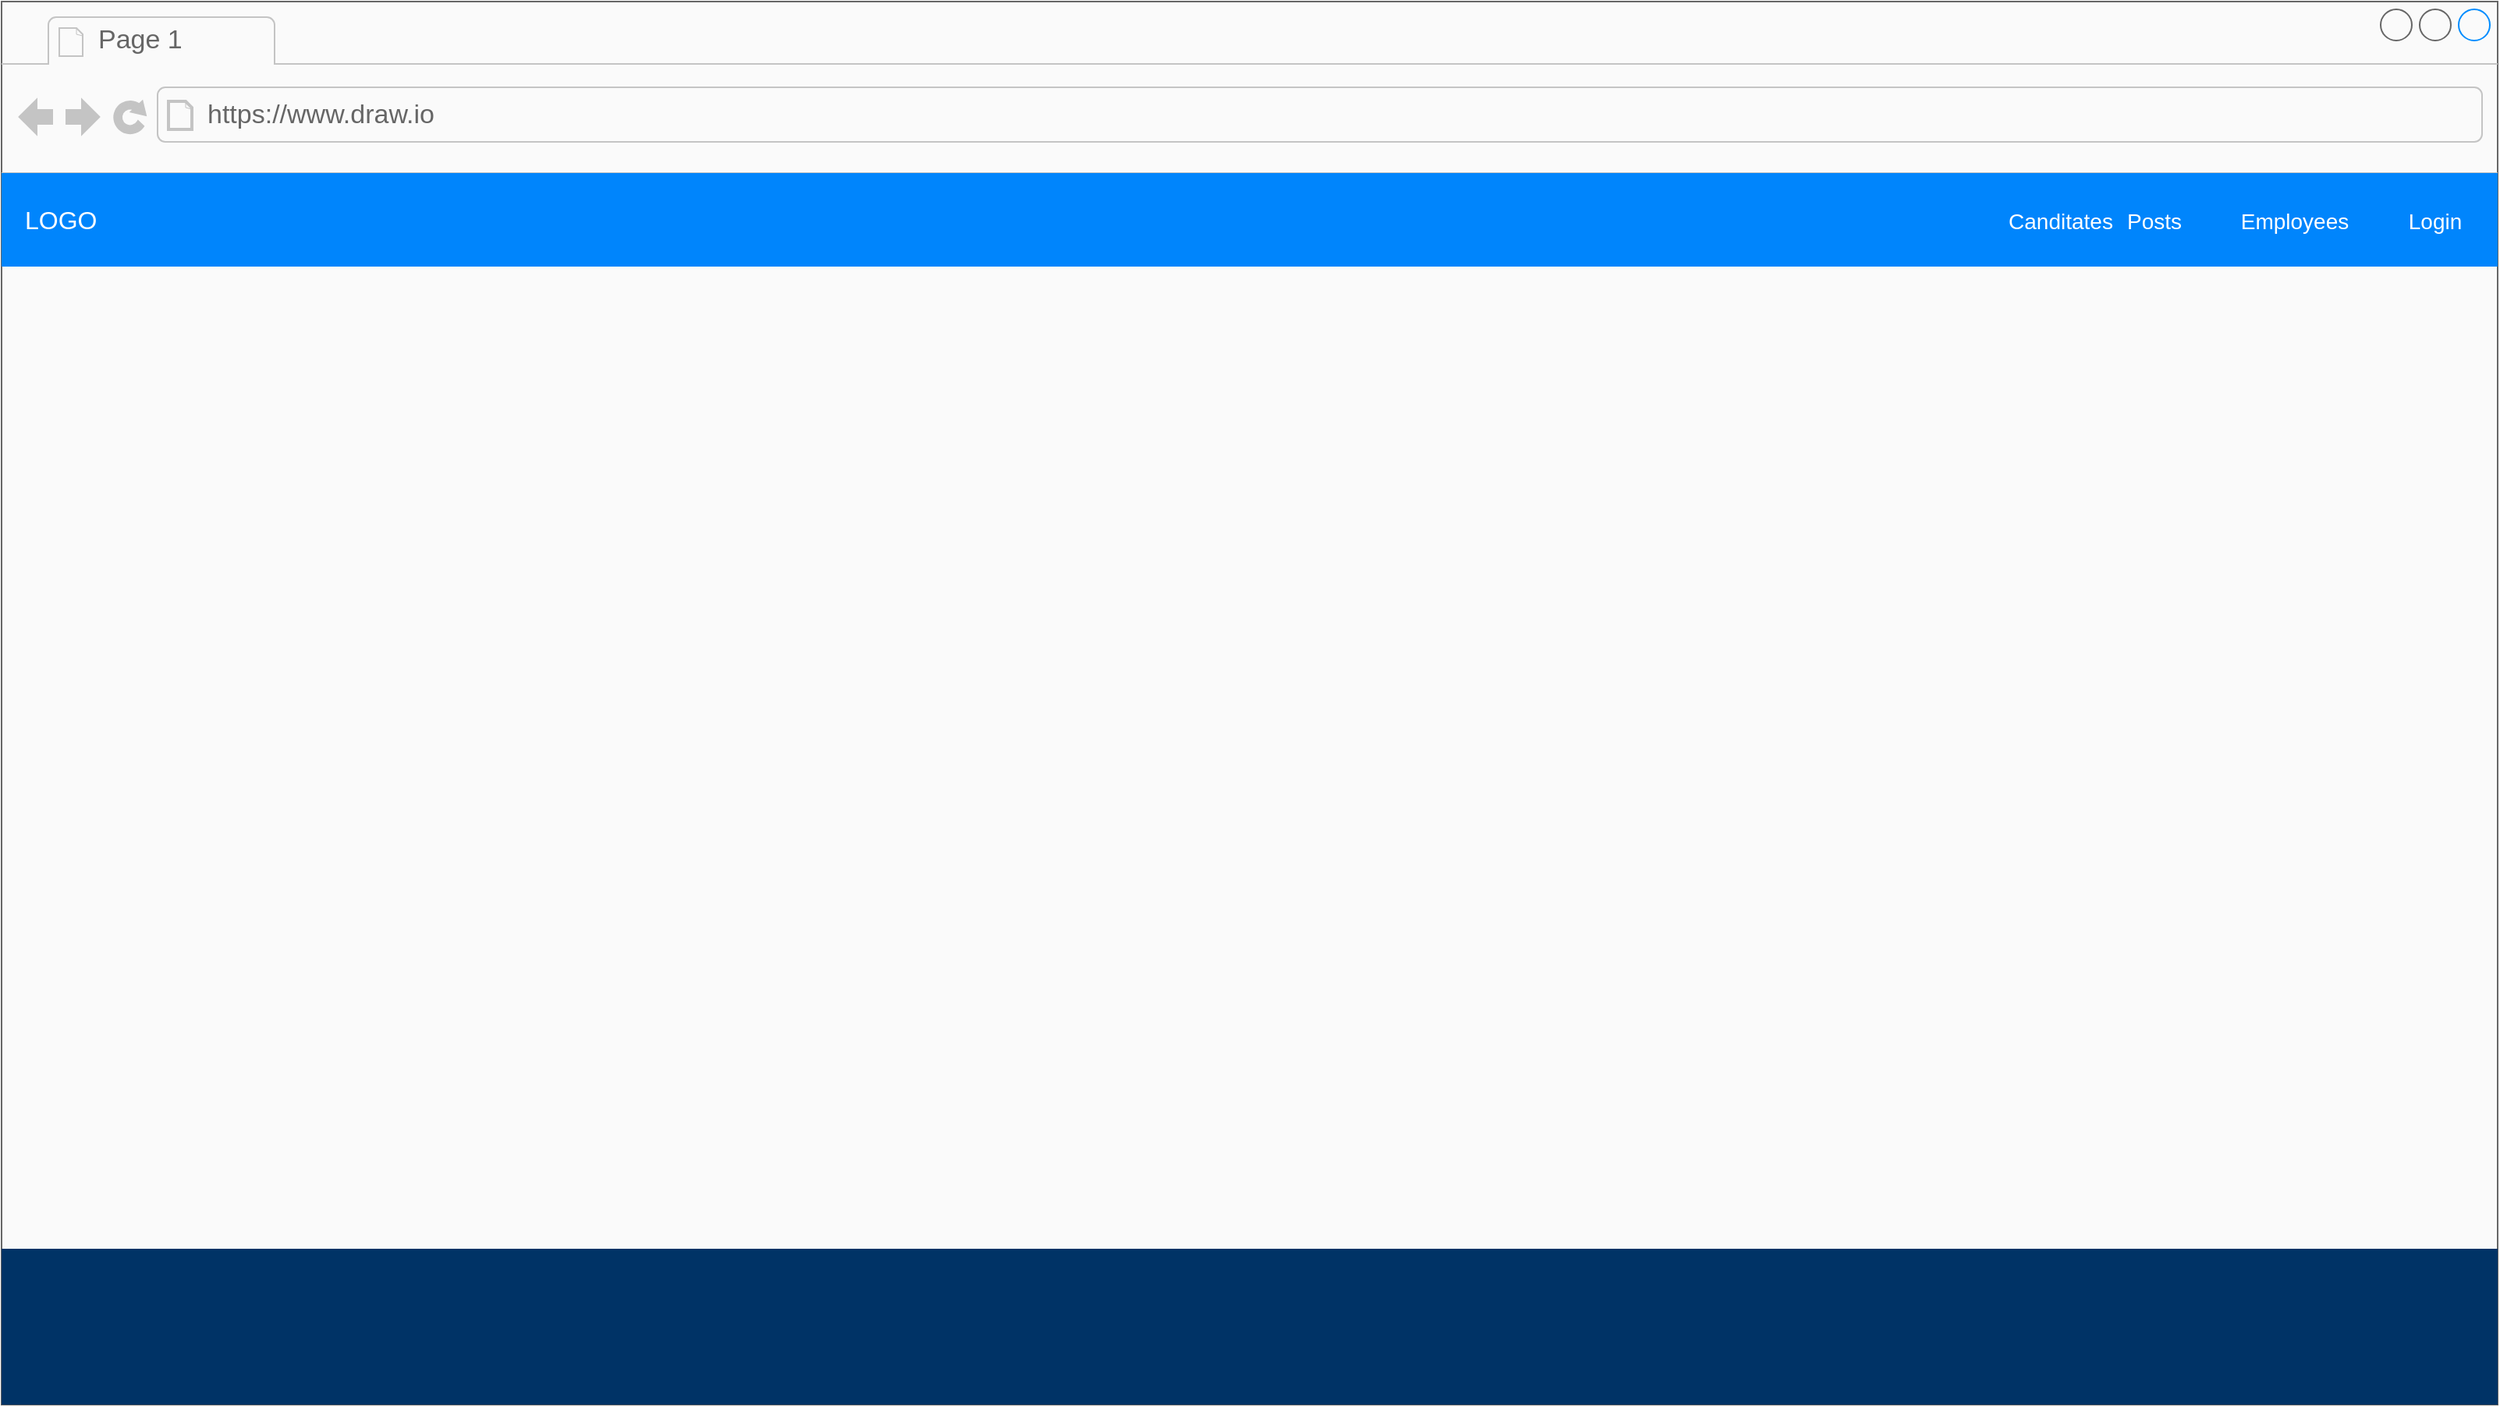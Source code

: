 <mxfile version="20.5.1" type="device" pages="5"><diagram id="H9HO418-w4L0l5YO43Fv" name="HR Template"><mxGraphModel dx="2076" dy="1158" grid="1" gridSize="10" guides="1" tooltips="1" connect="1" arrows="1" fold="1" page="1" pageScale="1" pageWidth="1600" pageHeight="900" math="0" shadow="0"><root><mxCell id="0"/><mxCell id="1" parent="0"/><mxCell id="HWr_tJwrtpAjsQqbKSZB-1" value="" style="strokeWidth=1;shadow=0;dashed=0;align=center;html=1;shape=mxgraph.mockup.containers.browserWindow;rSize=0;strokeColor=#666666;strokeColor2=#008cff;strokeColor3=#c4c4c4;mainText=,;recursiveResize=0;movable=0;resizable=0;rotatable=0;deletable=0;editable=0;connectable=0;fillColor=#FAFAFA;" vertex="1" parent="1"><mxGeometry width="1600" height="900" as="geometry"/></mxCell><mxCell id="HWr_tJwrtpAjsQqbKSZB-2" value="Page 1" style="strokeWidth=1;shadow=0;dashed=0;align=center;html=1;shape=mxgraph.mockup.containers.anchor;fontSize=17;fontColor=#666666;align=left;movable=0;resizable=0;rotatable=0;deletable=0;editable=0;connectable=0;" vertex="1" parent="HWr_tJwrtpAjsQqbKSZB-1"><mxGeometry x="60" y="12" width="110" height="26" as="geometry"/></mxCell><mxCell id="HWr_tJwrtpAjsQqbKSZB-3" value="https://www.draw.io" style="strokeWidth=1;shadow=0;dashed=0;align=center;html=1;shape=mxgraph.mockup.containers.anchor;rSize=0;fontSize=17;fontColor=#666666;align=left;movable=0;resizable=0;rotatable=0;deletable=0;editable=0;connectable=0;" vertex="1" parent="HWr_tJwrtpAjsQqbKSZB-1"><mxGeometry x="130" y="60" width="250" height="26" as="geometry"/></mxCell><mxCell id="HWr_tJwrtpAjsQqbKSZB-4" value="LOGO" style="html=1;shadow=0;dashed=0;fillColor=#0085FC;strokeColor=none;fontSize=16;fontColor=#ffffff;align=left;spacing=15;movable=0;resizable=0;rotatable=0;deletable=0;editable=0;connectable=0;" vertex="1" parent="HWr_tJwrtpAjsQqbKSZB-1"><mxGeometry y="110" width="1600" height="60" as="geometry"/></mxCell><mxCell id="HWr_tJwrtpAjsQqbKSZB-5" value="Employees" style="fillColor=none;strokeColor=none;fontSize=14;fontColor=#FFFFFF;align=center;spacingRight=0;movable=1;resizable=1;rotatable=1;deletable=1;editable=1;connectable=1;" vertex="1" parent="HWr_tJwrtpAjsQqbKSZB-4"><mxGeometry width="120" height="40" relative="1" as="geometry"><mxPoint x="1410" y="10" as="offset"/></mxGeometry></mxCell><mxCell id="HWr_tJwrtpAjsQqbKSZB-6" value="Login" style="fillColor=none;strokeColor=none;fontSize=14;fontColor=#FFFFFF;align=center;movable=0;resizable=0;rotatable=0;deletable=0;editable=0;connectable=0;" vertex="1" parent="HWr_tJwrtpAjsQqbKSZB-4"><mxGeometry width="80" height="40" relative="1" as="geometry"><mxPoint x="1520" y="10" as="offset"/></mxGeometry></mxCell><mxCell id="HWr_tJwrtpAjsQqbKSZB-7" value="Posts" style="fillColor=none;strokeColor=none;fontSize=14;fontColor=#FFFFFF;align=center;spacingRight=0;movable=1;resizable=1;rotatable=1;deletable=1;editable=1;connectable=1;" vertex="1" parent="HWr_tJwrtpAjsQqbKSZB-4"><mxGeometry x="1320" y="10" width="120" height="40" as="geometry"/></mxCell><mxCell id="HWr_tJwrtpAjsQqbKSZB-8" value="" style="rounded=0;whiteSpace=wrap;html=1;fontColor=#FFFFFF;strokeColor=none;fillColor=#003366;movable=0;resizable=0;rotatable=0;deletable=0;editable=0;connectable=0;" vertex="1" parent="HWr_tJwrtpAjsQqbKSZB-1"><mxGeometry y="800" width="1600" height="100" as="geometry"/></mxCell><mxCell id="BP3o4MRYhdkFqZZgfvLs-1" value="Canditates" style="fillColor=none;strokeColor=none;fontSize=14;fontColor=#FFFFFF;align=center;spacingRight=0;movable=1;resizable=1;rotatable=1;deletable=1;editable=1;connectable=1;" vertex="1" parent="1"><mxGeometry x="1280" y="120" width="80" height="40" as="geometry"/></mxCell></root></mxGraphModel></diagram><diagram id="nHHrhRP05KMzyKWGAXJI" name="Employees"><mxGraphModel dx="2076" dy="1158" grid="1" gridSize="10" guides="1" tooltips="1" connect="1" arrows="1" fold="1" page="1" pageScale="1" pageWidth="1600" pageHeight="900" math="0" shadow="0"><root><mxCell id="0"/><mxCell id="1" parent="0"/><mxCell id="7_YLj1m4yPNQc74wiMxm-1" value="" style="strokeWidth=1;shadow=0;dashed=0;align=center;html=1;shape=mxgraph.mockup.containers.browserWindow;rSize=0;strokeColor=#666666;strokeColor2=#008cff;strokeColor3=#c4c4c4;mainText=,;recursiveResize=0;movable=0;resizable=0;rotatable=0;deletable=0;editable=0;connectable=0;fillColor=#FAFAFA;" vertex="1" parent="1"><mxGeometry width="1600" height="900" as="geometry"/></mxCell><mxCell id="7_YLj1m4yPNQc74wiMxm-2" value="Page 1" style="strokeWidth=1;shadow=0;dashed=0;align=center;html=1;shape=mxgraph.mockup.containers.anchor;fontSize=17;fontColor=#666666;align=left;movable=0;resizable=0;rotatable=0;deletable=0;editable=0;connectable=0;" vertex="1" parent="7_YLj1m4yPNQc74wiMxm-1"><mxGeometry x="60" y="12" width="110" height="26" as="geometry"/></mxCell><mxCell id="7_YLj1m4yPNQc74wiMxm-3" value="https://www.draw.io" style="strokeWidth=1;shadow=0;dashed=0;align=center;html=1;shape=mxgraph.mockup.containers.anchor;rSize=0;fontSize=17;fontColor=#666666;align=left;movable=0;resizable=0;rotatable=0;deletable=0;editable=0;connectable=0;" vertex="1" parent="7_YLj1m4yPNQc74wiMxm-1"><mxGeometry x="130" y="60" width="250" height="26" as="geometry"/></mxCell><mxCell id="7_YLj1m4yPNQc74wiMxm-4" value="LOGO" style="html=1;shadow=0;dashed=0;fillColor=#0085FC;strokeColor=none;fontSize=16;fontColor=#ffffff;align=left;spacing=15;movable=0;resizable=0;rotatable=0;deletable=0;editable=0;connectable=0;" vertex="1" parent="7_YLj1m4yPNQc74wiMxm-1"><mxGeometry y="110" width="1600" height="60" as="geometry"/></mxCell><mxCell id="7_YLj1m4yPNQc74wiMxm-5" value="Employees" style="fillColor=none;strokeColor=none;fontSize=14;fontColor=#FFFFFF;align=center;spacingRight=0;movable=1;resizable=1;rotatable=1;deletable=1;editable=1;connectable=1;" vertex="1" parent="7_YLj1m4yPNQc74wiMxm-4"><mxGeometry width="120" height="40" relative="1" as="geometry"><mxPoint x="1410" y="10" as="offset"/></mxGeometry></mxCell><mxCell id="7_YLj1m4yPNQc74wiMxm-6" value="Login" style="fillColor=none;strokeColor=none;fontSize=14;fontColor=#FFFFFF;align=center;movable=0;resizable=0;rotatable=0;deletable=0;editable=0;connectable=0;" vertex="1" parent="7_YLj1m4yPNQc74wiMxm-4"><mxGeometry width="80" height="40" relative="1" as="geometry"><mxPoint x="1520" y="10" as="offset"/></mxGeometry></mxCell><mxCell id="7_YLj1m4yPNQc74wiMxm-7" value="Posts" style="fillColor=none;strokeColor=none;fontSize=14;fontColor=#FFFFFF;align=center;spacingRight=0;movable=1;resizable=1;rotatable=1;deletable=1;editable=1;connectable=1;" vertex="1" parent="7_YLj1m4yPNQc74wiMxm-4"><mxGeometry x="1320" y="10" width="120" height="40" as="geometry"/></mxCell><mxCell id="7_YLj1m4yPNQc74wiMxm-8" value="" style="rounded=0;whiteSpace=wrap;html=1;fontColor=#FFFFFF;strokeColor=none;fillColor=#003366;movable=0;resizable=0;rotatable=0;deletable=0;editable=0;connectable=0;" vertex="1" parent="7_YLj1m4yPNQc74wiMxm-1"><mxGeometry y="800" width="1600" height="100" as="geometry"/></mxCell><mxCell id="7_YLj1m4yPNQc74wiMxm-9" value="" style="rounded=0;whiteSpace=wrap;html=1;strokeColor=#003366;fontSize=17;fontColor=#001933;fillColor=#F5FFFF;movable=0;resizable=0;rotatable=0;deletable=0;editable=0;connectable=0;" vertex="1" parent="1"><mxGeometry x="193" y="170" width="1215" height="630" as="geometry"/></mxCell><mxCell id="7_YLj1m4yPNQc74wiMxm-10" value="" style="group" vertex="1" connectable="0" parent="1"><mxGeometry x="234" y="290" width="1132" height="220" as="geometry"/></mxCell><mxCell id="7_YLj1m4yPNQc74wiMxm-11" value="Assets" style="childLayout=tableLayout;recursiveResize=0;strokeColor=#333333;fillColor=#3399FF;shadow=1;fontSize=20;comic=0;" vertex="1" parent="7_YLj1m4yPNQc74wiMxm-10"><mxGeometry width="1132" height="220" as="geometry"/></mxCell><mxCell id="7_YLj1m4yPNQc74wiMxm-12" style="shape=tableRow;horizontal=0;startSize=0;swimlaneHead=0;swimlaneBody=0;top=0;left=0;bottom=0;right=0;dropTarget=0;collapsible=0;recursiveResize=0;expand=0;fontStyle=0;strokeColor=inherit;fillColor=#ffffff;fontSize=20;" vertex="1" parent="7_YLj1m4yPNQc74wiMxm-11"><mxGeometry width="1132" height="45" as="geometry"/></mxCell><mxCell id="7_YLj1m4yPNQc74wiMxm-13" value="Product Number" style="connectable=0;recursiveResize=0;strokeColor=inherit;fillColor=#007FFF;align=center;fontStyle=1;fontColor=#FFFFFF;fontSize=20;" vertex="1" parent="7_YLj1m4yPNQc74wiMxm-12"><mxGeometry width="236" height="45" as="geometry"><mxRectangle width="236" height="45" as="alternateBounds"/></mxGeometry></mxCell><mxCell id="7_YLj1m4yPNQc74wiMxm-14" value="Product Name" style="connectable=0;recursiveResize=0;strokeColor=inherit;fillColor=#007FFF;align=center;fontStyle=1;fontColor=#FFFFFF;fontSize=20;" vertex="1" parent="7_YLj1m4yPNQc74wiMxm-12"><mxGeometry x="236" width="240" height="45" as="geometry"><mxRectangle width="240" height="45" as="alternateBounds"/></mxGeometry></mxCell><mxCell id="7_YLj1m4yPNQc74wiMxm-15" value="Sell Price" style="connectable=0;recursiveResize=0;strokeColor=inherit;fillColor=#007FFF;align=center;fontStyle=1;fontColor=#FFFFFF;fontSize=20;" vertex="1" parent="7_YLj1m4yPNQc74wiMxm-12"><mxGeometry x="476" width="230" height="45" as="geometry"><mxRectangle width="230" height="45" as="alternateBounds"/></mxGeometry></mxCell><mxCell id="7_YLj1m4yPNQc74wiMxm-16" style="connectable=0;recursiveResize=0;strokeColor=inherit;fillColor=#007FFF;align=center;fontStyle=1;fontColor=#FFFFFF;fontSize=20;" vertex="1" parent="7_YLj1m4yPNQc74wiMxm-12"><mxGeometry x="706" width="426" height="45" as="geometry"><mxRectangle width="426" height="45" as="alternateBounds"/></mxGeometry></mxCell><mxCell id="7_YLj1m4yPNQc74wiMxm-17" value="" style="shape=tableRow;horizontal=0;startSize=0;swimlaneHead=0;swimlaneBody=0;top=0;left=0;bottom=0;right=0;dropTarget=0;collapsible=0;recursiveResize=0;expand=0;fontStyle=0;strokeColor=inherit;fillColor=#ffffff;fontSize=20;" vertex="1" parent="7_YLj1m4yPNQc74wiMxm-11"><mxGeometry y="45" width="1132" height="44" as="geometry"/></mxCell><mxCell id="7_YLj1m4yPNQc74wiMxm-18" value="Value 1" style="connectable=0;recursiveResize=0;strokeColor=inherit;fillColor=inherit;align=center;fontSize=20;" vertex="1" parent="7_YLj1m4yPNQc74wiMxm-17"><mxGeometry width="236" height="44" as="geometry"><mxRectangle width="236" height="44" as="alternateBounds"/></mxGeometry></mxCell><mxCell id="7_YLj1m4yPNQc74wiMxm-19" value="Value 2" style="connectable=0;recursiveResize=0;strokeColor=inherit;fillColor=inherit;align=center;fontSize=20;" vertex="1" parent="7_YLj1m4yPNQc74wiMxm-17"><mxGeometry x="236" width="240" height="44" as="geometry"><mxRectangle width="240" height="44" as="alternateBounds"/></mxGeometry></mxCell><mxCell id="7_YLj1m4yPNQc74wiMxm-20" value="Value 3" style="connectable=0;recursiveResize=0;strokeColor=inherit;fillColor=inherit;align=center;fontSize=20;" vertex="1" parent="7_YLj1m4yPNQc74wiMxm-17"><mxGeometry x="476" width="230" height="44" as="geometry"><mxRectangle width="230" height="44" as="alternateBounds"/></mxGeometry></mxCell><mxCell id="7_YLj1m4yPNQc74wiMxm-21" style="connectable=0;recursiveResize=0;strokeColor=inherit;fillColor=inherit;align=center;fontSize=20;" vertex="1" parent="7_YLj1m4yPNQc74wiMxm-17"><mxGeometry x="706" width="426" height="44" as="geometry"><mxRectangle width="426" height="44" as="alternateBounds"/></mxGeometry></mxCell><mxCell id="7_YLj1m4yPNQc74wiMxm-22" value="" style="shape=tableRow;horizontal=0;startSize=0;swimlaneHead=0;swimlaneBody=0;top=0;left=0;bottom=0;right=0;dropTarget=0;collapsible=0;recursiveResize=0;expand=0;fontStyle=1;strokeColor=inherit;fillColor=#EAF2D3;fontSize=20;" vertex="1" parent="7_YLj1m4yPNQc74wiMxm-11"><mxGeometry y="89" width="1132" height="43" as="geometry"/></mxCell><mxCell id="7_YLj1m4yPNQc74wiMxm-23" value="Value 4" style="connectable=0;recursiveResize=0;strokeColor=inherit;fillColor=inherit;fontSize=20;" vertex="1" parent="7_YLj1m4yPNQc74wiMxm-22"><mxGeometry width="236" height="43" as="geometry"><mxRectangle width="236" height="43" as="alternateBounds"/></mxGeometry></mxCell><mxCell id="7_YLj1m4yPNQc74wiMxm-24" value="Value 5" style="connectable=0;recursiveResize=0;strokeColor=inherit;fillColor=inherit;fontSize=20;" vertex="1" parent="7_YLj1m4yPNQc74wiMxm-22"><mxGeometry x="236" width="240" height="43" as="geometry"><mxRectangle width="240" height="43" as="alternateBounds"/></mxGeometry></mxCell><mxCell id="7_YLj1m4yPNQc74wiMxm-25" value="Value 6" style="connectable=0;recursiveResize=0;strokeColor=inherit;fillColor=inherit;fontSize=20;" vertex="1" parent="7_YLj1m4yPNQc74wiMxm-22"><mxGeometry x="476" width="230" height="43" as="geometry"><mxRectangle width="230" height="43" as="alternateBounds"/></mxGeometry></mxCell><mxCell id="7_YLj1m4yPNQc74wiMxm-26" style="connectable=0;recursiveResize=0;strokeColor=inherit;fillColor=inherit;fontSize=20;" vertex="1" parent="7_YLj1m4yPNQc74wiMxm-22"><mxGeometry x="706" width="426" height="43" as="geometry"><mxRectangle width="426" height="43" as="alternateBounds"/></mxGeometry></mxCell><mxCell id="7_YLj1m4yPNQc74wiMxm-27" value="" style="shape=tableRow;horizontal=0;startSize=0;swimlaneHead=0;swimlaneBody=0;top=0;left=0;bottom=0;right=0;dropTarget=0;collapsible=0;recursiveResize=0;expand=0;fontStyle=0;strokeColor=inherit;fillColor=#ffffff;fontSize=20;" vertex="1" parent="7_YLj1m4yPNQc74wiMxm-11"><mxGeometry y="132" width="1132" height="45" as="geometry"/></mxCell><mxCell id="7_YLj1m4yPNQc74wiMxm-28" value="Value 7" style="connectable=0;recursiveResize=0;strokeColor=inherit;fillColor=inherit;fontStyle=0;align=center;fontSize=20;" vertex="1" parent="7_YLj1m4yPNQc74wiMxm-27"><mxGeometry width="236" height="45" as="geometry"><mxRectangle width="236" height="45" as="alternateBounds"/></mxGeometry></mxCell><mxCell id="7_YLj1m4yPNQc74wiMxm-29" value="Value 8" style="connectable=0;recursiveResize=0;strokeColor=inherit;fillColor=inherit;fontStyle=0;align=center;fontSize=20;" vertex="1" parent="7_YLj1m4yPNQc74wiMxm-27"><mxGeometry x="236" width="240" height="45" as="geometry"><mxRectangle width="240" height="45" as="alternateBounds"/></mxGeometry></mxCell><mxCell id="7_YLj1m4yPNQc74wiMxm-30" value="Value 9" style="connectable=0;recursiveResize=0;strokeColor=inherit;fillColor=inherit;fontStyle=0;align=center;fontSize=20;" vertex="1" parent="7_YLj1m4yPNQc74wiMxm-27"><mxGeometry x="476" width="230" height="45" as="geometry"><mxRectangle width="230" height="45" as="alternateBounds"/></mxGeometry></mxCell><mxCell id="7_YLj1m4yPNQc74wiMxm-31" style="connectable=0;recursiveResize=0;strokeColor=inherit;fillColor=inherit;fontStyle=0;align=center;fontSize=20;" vertex="1" parent="7_YLj1m4yPNQc74wiMxm-27"><mxGeometry x="706" width="426" height="45" as="geometry"><mxRectangle width="426" height="45" as="alternateBounds"/></mxGeometry></mxCell><mxCell id="7_YLj1m4yPNQc74wiMxm-32" value="" style="shape=tableRow;horizontal=0;startSize=0;swimlaneHead=0;swimlaneBody=0;top=0;left=0;bottom=0;right=0;dropTarget=0;collapsible=0;recursiveResize=0;expand=0;fontStyle=1;strokeColor=inherit;fillColor=#EAF2D3;fontSize=20;" vertex="1" parent="7_YLj1m4yPNQc74wiMxm-11"><mxGeometry y="177" width="1132" height="43" as="geometry"/></mxCell><mxCell id="7_YLj1m4yPNQc74wiMxm-33" value="Value 10" style="connectable=0;recursiveResize=0;strokeColor=inherit;fillColor=inherit;fontSize=20;" vertex="1" parent="7_YLj1m4yPNQc74wiMxm-32"><mxGeometry width="236" height="43" as="geometry"><mxRectangle width="236" height="43" as="alternateBounds"/></mxGeometry></mxCell><mxCell id="7_YLj1m4yPNQc74wiMxm-34" value="Value 11" style="connectable=0;recursiveResize=0;strokeColor=inherit;fillColor=inherit;fontSize=20;" vertex="1" parent="7_YLj1m4yPNQc74wiMxm-32"><mxGeometry x="236" width="240" height="43" as="geometry"><mxRectangle width="240" height="43" as="alternateBounds"/></mxGeometry></mxCell><mxCell id="7_YLj1m4yPNQc74wiMxm-35" value="Value 12" style="connectable=0;recursiveResize=0;strokeColor=inherit;fillColor=inherit;fontSize=20;" vertex="1" parent="7_YLj1m4yPNQc74wiMxm-32"><mxGeometry x="476" width="230" height="43" as="geometry"><mxRectangle width="230" height="43" as="alternateBounds"/></mxGeometry></mxCell><mxCell id="7_YLj1m4yPNQc74wiMxm-36" style="connectable=0;recursiveResize=0;strokeColor=inherit;fillColor=inherit;fontSize=20;" vertex="1" parent="7_YLj1m4yPNQc74wiMxm-32"><mxGeometry x="706" width="426" height="43" as="geometry"><mxRectangle width="426" height="43" as="alternateBounds"/></mxGeometry></mxCell><mxCell id="7_YLj1m4yPNQc74wiMxm-37" value="Edit" style="html=1;shadow=0;dashed=0;shape=mxgraph.bootstrap.rrect;rSize=5;strokeColor=none;strokeWidth=1;fillColor=#33A64C;fontColor=#FFFFFF;whiteSpace=wrap;align=center;verticalAlign=middle;spacingLeft=0;fontStyle=1;fontSize=14;spacing=5;comic=0;" vertex="1" parent="7_YLj1m4yPNQc74wiMxm-10"><mxGeometry x="776" y="57" width="74.75" height="23" as="geometry"/></mxCell><mxCell id="7_YLj1m4yPNQc74wiMxm-38" value="Delete" style="html=1;shadow=0;dashed=0;shape=mxgraph.bootstrap.rrect;rSize=5;strokeColor=none;strokeWidth=1;fillColor=#DB2843;fontColor=#FFFFFF;whiteSpace=wrap;align=center;verticalAlign=middle;spacingLeft=0;fontStyle=1;fontSize=14;spacing=5;comic=0;" vertex="1" parent="7_YLj1m4yPNQc74wiMxm-10"><mxGeometry x="1008.12" y="55.5" width="69" height="23" as="geometry"/></mxCell><mxCell id="7_YLj1m4yPNQc74wiMxm-39" value="Request Training" style="html=1;shadow=0;dashed=0;shape=mxgraph.bootstrap.rrect;rSize=5;strokeColor=none;strokeWidth=1;fillColor=#0085FC;fontColor=#FFFFFF;whiteSpace=wrap;align=left;verticalAlign=middle;spacingLeft=0;fontStyle=1;fontSize=14;spacing=5;" vertex="1" parent="7_YLj1m4yPNQc74wiMxm-10"><mxGeometry x="868.12" y="57" width="124" height="20" as="geometry"/></mxCell><mxCell id="7_YLj1m4yPNQc74wiMxm-40" value="Edit" style="html=1;shadow=0;dashed=0;shape=mxgraph.bootstrap.rrect;rSize=5;strokeColor=none;strokeWidth=1;fillColor=#33A64C;fontColor=#FFFFFF;whiteSpace=wrap;align=center;verticalAlign=middle;spacingLeft=0;fontStyle=1;fontSize=14;spacing=5;comic=0;" vertex="1" parent="7_YLj1m4yPNQc74wiMxm-10"><mxGeometry x="776" y="99.25" width="74.75" height="23" as="geometry"/></mxCell><mxCell id="7_YLj1m4yPNQc74wiMxm-41" value="Delete" style="html=1;shadow=0;dashed=0;shape=mxgraph.bootstrap.rrect;rSize=5;strokeColor=none;strokeWidth=1;fillColor=#DB2843;fontColor=#FFFFFF;whiteSpace=wrap;align=center;verticalAlign=middle;spacingLeft=0;fontStyle=1;fontSize=14;spacing=5;comic=0;" vertex="1" parent="7_YLj1m4yPNQc74wiMxm-10"><mxGeometry x="1008.12" y="97.75" width="69" height="23" as="geometry"/></mxCell><mxCell id="7_YLj1m4yPNQc74wiMxm-42" value="Request Training" style="html=1;shadow=0;dashed=0;shape=mxgraph.bootstrap.rrect;rSize=5;strokeColor=none;strokeWidth=1;fillColor=#0085FC;fontColor=#FFFFFF;whiteSpace=wrap;align=left;verticalAlign=middle;spacingLeft=0;fontStyle=1;fontSize=14;spacing=5;" vertex="1" parent="7_YLj1m4yPNQc74wiMxm-10"><mxGeometry x="868.12" y="99.25" width="124" height="20" as="geometry"/></mxCell><mxCell id="7_YLj1m4yPNQc74wiMxm-43" value="Edit" style="html=1;shadow=0;dashed=0;shape=mxgraph.bootstrap.rrect;rSize=5;strokeColor=none;strokeWidth=1;fillColor=#33A64C;fontColor=#FFFFFF;whiteSpace=wrap;align=center;verticalAlign=middle;spacingLeft=0;fontStyle=1;fontSize=14;spacing=5;comic=0;" vertex="1" parent="7_YLj1m4yPNQc74wiMxm-10"><mxGeometry x="779.56" y="141.5" width="74.75" height="23" as="geometry"/></mxCell><mxCell id="7_YLj1m4yPNQc74wiMxm-44" value="Delete" style="html=1;shadow=0;dashed=0;shape=mxgraph.bootstrap.rrect;rSize=5;strokeColor=none;strokeWidth=1;fillColor=#DB2843;fontColor=#FFFFFF;whiteSpace=wrap;align=center;verticalAlign=middle;spacingLeft=0;fontStyle=1;fontSize=14;spacing=5;comic=0;" vertex="1" parent="7_YLj1m4yPNQc74wiMxm-10"><mxGeometry x="1011.68" y="140" width="69" height="23" as="geometry"/></mxCell><mxCell id="7_YLj1m4yPNQc74wiMxm-45" value="Request Training" style="html=1;shadow=0;dashed=0;shape=mxgraph.bootstrap.rrect;rSize=5;strokeColor=none;strokeWidth=1;fillColor=#0085FC;fontColor=#FFFFFF;whiteSpace=wrap;align=left;verticalAlign=middle;spacingLeft=0;fontStyle=1;fontSize=14;spacing=5;" vertex="1" parent="7_YLj1m4yPNQc74wiMxm-10"><mxGeometry x="871.68" y="141.5" width="124" height="20" as="geometry"/></mxCell><mxCell id="7_YLj1m4yPNQc74wiMxm-46" value="Edit" style="html=1;shadow=0;dashed=0;shape=mxgraph.bootstrap.rrect;rSize=5;strokeColor=none;strokeWidth=1;fillColor=#33A64C;fontColor=#FFFFFF;whiteSpace=wrap;align=center;verticalAlign=middle;spacingLeft=0;fontStyle=1;fontSize=14;spacing=5;comic=0;" vertex="1" parent="7_YLj1m4yPNQc74wiMxm-10"><mxGeometry x="783.12" y="191.5" width="74.75" height="23" as="geometry"/></mxCell><mxCell id="7_YLj1m4yPNQc74wiMxm-47" value="Delete" style="html=1;shadow=0;dashed=0;shape=mxgraph.bootstrap.rrect;rSize=5;strokeColor=none;strokeWidth=1;fillColor=#DB2843;fontColor=#FFFFFF;whiteSpace=wrap;align=center;verticalAlign=middle;spacingLeft=0;fontStyle=1;fontSize=14;spacing=5;comic=0;" vertex="1" parent="7_YLj1m4yPNQc74wiMxm-10"><mxGeometry x="1015.24" y="190" width="69" height="23" as="geometry"/></mxCell><mxCell id="7_YLj1m4yPNQc74wiMxm-48" value="Request Training" style="html=1;shadow=0;dashed=0;shape=mxgraph.bootstrap.rrect;rSize=5;strokeColor=none;strokeWidth=1;fillColor=#0085FC;fontColor=#FFFFFF;whiteSpace=wrap;align=left;verticalAlign=middle;spacingLeft=0;fontStyle=1;fontSize=14;spacing=5;" vertex="1" parent="7_YLj1m4yPNQc74wiMxm-10"><mxGeometry x="875.24" y="191.5" width="124" height="20" as="geometry"/></mxCell><mxCell id="7_YLj1m4yPNQc74wiMxm-49" value="Add" style="html=1;shadow=0;dashed=0;shape=mxgraph.bootstrap.rrect;rSize=5;strokeColor=none;strokeWidth=1;fillColor=#33A64C;fontColor=#FFFFFF;whiteSpace=wrap;align=center;verticalAlign=middle;spacingLeft=0;fontStyle=1;fontSize=14;spacing=5;comic=0;" vertex="1" parent="1"><mxGeometry x="234" y="250" width="65" height="20" as="geometry"/></mxCell><mxCell id="7_YLj1m4yPNQc74wiMxm-50" value="Employees" style="text;html=1;strokeColor=none;fillColor=none;align=center;verticalAlign=middle;whiteSpace=wrap;rounded=0;fontStyle=1;fontSize=20;" vertex="1" parent="1"><mxGeometry x="658" y="190" width="284" height="30" as="geometry"/></mxCell><mxCell id="8bBsZNU-RawcdPpvHurR-1" value="Canditates" style="fillColor=none;strokeColor=none;fontSize=14;fontColor=#FFFFFF;align=center;spacingRight=0;movable=1;resizable=1;rotatable=1;deletable=1;editable=1;connectable=1;" vertex="1" parent="1"><mxGeometry x="1280" y="120" width="80" height="40" as="geometry"/></mxCell></root></mxGraphModel></diagram><diagram id="f_g-W0NQAM_I4w3qbJK4" name="Canditates"><mxGraphModel dx="865" dy="483" grid="1" gridSize="10" guides="1" tooltips="1" connect="1" arrows="1" fold="1" page="1" pageScale="1" pageWidth="1600" pageHeight="900" math="0" shadow="0"><root><mxCell id="0"/><mxCell id="1" parent="0"/><mxCell id="thD9h_6t4IDJprBW4F1B-1" value="" style="strokeWidth=1;shadow=0;dashed=0;align=center;html=1;shape=mxgraph.mockup.containers.browserWindow;rSize=0;strokeColor=#666666;strokeColor2=#008cff;strokeColor3=#c4c4c4;mainText=,;recursiveResize=0;movable=0;resizable=0;rotatable=0;deletable=0;editable=0;connectable=0;fillColor=#FAFAFA;" vertex="1" parent="1"><mxGeometry width="1600" height="900" as="geometry"/></mxCell><mxCell id="thD9h_6t4IDJprBW4F1B-2" value="Page 1" style="strokeWidth=1;shadow=0;dashed=0;align=center;html=1;shape=mxgraph.mockup.containers.anchor;fontSize=17;fontColor=#666666;align=left;movable=0;resizable=0;rotatable=0;deletable=0;editable=0;connectable=0;" vertex="1" parent="thD9h_6t4IDJprBW4F1B-1"><mxGeometry x="60" y="12" width="110" height="26" as="geometry"/></mxCell><mxCell id="thD9h_6t4IDJprBW4F1B-3" value="https://www.draw.io" style="strokeWidth=1;shadow=0;dashed=0;align=center;html=1;shape=mxgraph.mockup.containers.anchor;rSize=0;fontSize=17;fontColor=#666666;align=left;movable=0;resizable=0;rotatable=0;deletable=0;editable=0;connectable=0;" vertex="1" parent="thD9h_6t4IDJprBW4F1B-1"><mxGeometry x="130" y="60" width="250" height="26" as="geometry"/></mxCell><mxCell id="thD9h_6t4IDJprBW4F1B-4" value="LOGO" style="html=1;shadow=0;dashed=0;fillColor=#0085FC;strokeColor=none;fontSize=16;fontColor=#ffffff;align=left;spacing=15;movable=0;resizable=0;rotatable=0;deletable=0;editable=0;connectable=0;" vertex="1" parent="thD9h_6t4IDJprBW4F1B-1"><mxGeometry y="110" width="1600" height="60" as="geometry"/></mxCell><mxCell id="thD9h_6t4IDJprBW4F1B-5" value="Employees" style="fillColor=none;strokeColor=none;fontSize=14;fontColor=#FFFFFF;align=center;spacingRight=0;movable=1;resizable=1;rotatable=1;deletable=1;editable=1;connectable=1;" vertex="1" parent="thD9h_6t4IDJprBW4F1B-4"><mxGeometry width="120" height="40" relative="1" as="geometry"><mxPoint x="1410" y="10" as="offset"/></mxGeometry></mxCell><mxCell id="thD9h_6t4IDJprBW4F1B-6" value="Login" style="fillColor=none;strokeColor=none;fontSize=14;fontColor=#FFFFFF;align=center;movable=0;resizable=0;rotatable=0;deletable=0;editable=0;connectable=0;" vertex="1" parent="thD9h_6t4IDJprBW4F1B-4"><mxGeometry width="80" height="40" relative="1" as="geometry"><mxPoint x="1520" y="10" as="offset"/></mxGeometry></mxCell><mxCell id="thD9h_6t4IDJprBW4F1B-7" value="Posts" style="fillColor=none;strokeColor=none;fontSize=14;fontColor=#FFFFFF;align=center;spacingRight=0;movable=1;resizable=1;rotatable=1;deletable=1;editable=1;connectable=1;" vertex="1" parent="thD9h_6t4IDJprBW4F1B-4"><mxGeometry x="1330" y="10" width="120" height="40" as="geometry"/></mxCell><mxCell id="thD9h_6t4IDJprBW4F1B-8" value="" style="rounded=0;whiteSpace=wrap;html=1;fontColor=#FFFFFF;strokeColor=none;fillColor=#003366;movable=0;resizable=0;rotatable=0;deletable=0;editable=0;connectable=0;" vertex="1" parent="thD9h_6t4IDJprBW4F1B-1"><mxGeometry y="800" width="1600" height="100" as="geometry"/></mxCell><mxCell id="thD9h_6t4IDJprBW4F1B-9" value="" style="rounded=0;whiteSpace=wrap;html=1;strokeColor=#003366;fontSize=17;fontColor=#001933;fillColor=#F5FFFF;movable=0;resizable=0;rotatable=0;deletable=0;editable=0;connectable=0;" vertex="1" parent="1"><mxGeometry x="193" y="170" width="1215" height="630" as="geometry"/></mxCell><mxCell id="thD9h_6t4IDJprBW4F1B-10" value="" style="group" vertex="1" connectable="0" parent="1"><mxGeometry x="234" y="290" width="1132" height="220" as="geometry"/></mxCell><mxCell id="thD9h_6t4IDJprBW4F1B-11" value="Assets" style="childLayout=tableLayout;recursiveResize=0;strokeColor=#333333;fillColor=#3399FF;shadow=1;fontSize=20;comic=0;" vertex="1" parent="thD9h_6t4IDJprBW4F1B-10"><mxGeometry width="1132" height="220" as="geometry"/></mxCell><mxCell id="thD9h_6t4IDJprBW4F1B-12" style="shape=tableRow;horizontal=0;startSize=0;swimlaneHead=0;swimlaneBody=0;top=0;left=0;bottom=0;right=0;dropTarget=0;collapsible=0;recursiveResize=0;expand=0;fontStyle=0;strokeColor=inherit;fillColor=#ffffff;fontSize=20;" vertex="1" parent="thD9h_6t4IDJprBW4F1B-11"><mxGeometry width="1132" height="45" as="geometry"/></mxCell><mxCell id="thD9h_6t4IDJprBW4F1B-13" value="Product Number" style="connectable=0;recursiveResize=0;strokeColor=inherit;fillColor=#007FFF;align=center;fontStyle=1;fontColor=#FFFFFF;fontSize=20;" vertex="1" parent="thD9h_6t4IDJprBW4F1B-12"><mxGeometry width="236" height="45" as="geometry"><mxRectangle width="236" height="45" as="alternateBounds"/></mxGeometry></mxCell><mxCell id="thD9h_6t4IDJprBW4F1B-14" value="Name" style="connectable=0;recursiveResize=0;strokeColor=inherit;fillColor=#007FFF;align=center;fontStyle=1;fontColor=#FFFFFF;fontSize=20;" vertex="1" parent="thD9h_6t4IDJprBW4F1B-12"><mxGeometry x="236" width="240" height="45" as="geometry"><mxRectangle width="240" height="45" as="alternateBounds"/></mxGeometry></mxCell><mxCell id="thD9h_6t4IDJprBW4F1B-15" value="Post" style="connectable=0;recursiveResize=0;strokeColor=inherit;fillColor=#007FFF;align=center;fontStyle=1;fontColor=#FFFFFF;fontSize=20;" vertex="1" parent="thD9h_6t4IDJprBW4F1B-12"><mxGeometry x="476" width="230" height="45" as="geometry"><mxRectangle width="230" height="45" as="alternateBounds"/></mxGeometry></mxCell><mxCell id="thD9h_6t4IDJprBW4F1B-16" style="connectable=0;recursiveResize=0;strokeColor=inherit;fillColor=#007FFF;align=center;fontStyle=1;fontColor=#FFFFFF;fontSize=20;" vertex="1" parent="thD9h_6t4IDJprBW4F1B-12"><mxGeometry x="706" width="426" height="45" as="geometry"><mxRectangle width="426" height="45" as="alternateBounds"/></mxGeometry></mxCell><mxCell id="thD9h_6t4IDJprBW4F1B-17" value="" style="shape=tableRow;horizontal=0;startSize=0;swimlaneHead=0;swimlaneBody=0;top=0;left=0;bottom=0;right=0;dropTarget=0;collapsible=0;recursiveResize=0;expand=0;fontStyle=0;strokeColor=inherit;fillColor=#ffffff;fontSize=20;" vertex="1" parent="thD9h_6t4IDJprBW4F1B-11"><mxGeometry y="45" width="1132" height="44" as="geometry"/></mxCell><mxCell id="thD9h_6t4IDJprBW4F1B-18" value="Value 1" style="connectable=0;recursiveResize=0;strokeColor=inherit;fillColor=inherit;align=center;fontSize=20;" vertex="1" parent="thD9h_6t4IDJprBW4F1B-17"><mxGeometry width="236" height="44" as="geometry"><mxRectangle width="236" height="44" as="alternateBounds"/></mxGeometry></mxCell><mxCell id="thD9h_6t4IDJprBW4F1B-19" value="Value 2" style="connectable=0;recursiveResize=0;strokeColor=inherit;fillColor=inherit;align=center;fontSize=20;" vertex="1" parent="thD9h_6t4IDJprBW4F1B-17"><mxGeometry x="236" width="240" height="44" as="geometry"><mxRectangle width="240" height="44" as="alternateBounds"/></mxGeometry></mxCell><mxCell id="thD9h_6t4IDJprBW4F1B-20" value="Value 3" style="connectable=0;recursiveResize=0;strokeColor=inherit;fillColor=inherit;align=center;fontSize=20;" vertex="1" parent="thD9h_6t4IDJprBW4F1B-17"><mxGeometry x="476" width="230" height="44" as="geometry"><mxRectangle width="230" height="44" as="alternateBounds"/></mxGeometry></mxCell><mxCell id="thD9h_6t4IDJprBW4F1B-21" style="connectable=0;recursiveResize=0;strokeColor=inherit;fillColor=inherit;align=center;fontSize=20;" vertex="1" parent="thD9h_6t4IDJprBW4F1B-17"><mxGeometry x="706" width="426" height="44" as="geometry"><mxRectangle width="426" height="44" as="alternateBounds"/></mxGeometry></mxCell><mxCell id="thD9h_6t4IDJprBW4F1B-22" value="" style="shape=tableRow;horizontal=0;startSize=0;swimlaneHead=0;swimlaneBody=0;top=0;left=0;bottom=0;right=0;dropTarget=0;collapsible=0;recursiveResize=0;expand=0;fontStyle=1;strokeColor=inherit;fillColor=#EAF2D3;fontSize=20;" vertex="1" parent="thD9h_6t4IDJprBW4F1B-11"><mxGeometry y="89" width="1132" height="43" as="geometry"/></mxCell><mxCell id="thD9h_6t4IDJprBW4F1B-23" value="Value 4" style="connectable=0;recursiveResize=0;strokeColor=inherit;fillColor=inherit;fontSize=20;" vertex="1" parent="thD9h_6t4IDJprBW4F1B-22"><mxGeometry width="236" height="43" as="geometry"><mxRectangle width="236" height="43" as="alternateBounds"/></mxGeometry></mxCell><mxCell id="thD9h_6t4IDJprBW4F1B-24" value="Value 5" style="connectable=0;recursiveResize=0;strokeColor=inherit;fillColor=inherit;fontSize=20;" vertex="1" parent="thD9h_6t4IDJprBW4F1B-22"><mxGeometry x="236" width="240" height="43" as="geometry"><mxRectangle width="240" height="43" as="alternateBounds"/></mxGeometry></mxCell><mxCell id="thD9h_6t4IDJprBW4F1B-25" value="Value 6" style="connectable=0;recursiveResize=0;strokeColor=inherit;fillColor=inherit;fontSize=20;" vertex="1" parent="thD9h_6t4IDJprBW4F1B-22"><mxGeometry x="476" width="230" height="43" as="geometry"><mxRectangle width="230" height="43" as="alternateBounds"/></mxGeometry></mxCell><mxCell id="thD9h_6t4IDJprBW4F1B-26" style="connectable=0;recursiveResize=0;strokeColor=inherit;fillColor=inherit;fontSize=20;" vertex="1" parent="thD9h_6t4IDJprBW4F1B-22"><mxGeometry x="706" width="426" height="43" as="geometry"><mxRectangle width="426" height="43" as="alternateBounds"/></mxGeometry></mxCell><mxCell id="thD9h_6t4IDJprBW4F1B-27" value="" style="shape=tableRow;horizontal=0;startSize=0;swimlaneHead=0;swimlaneBody=0;top=0;left=0;bottom=0;right=0;dropTarget=0;collapsible=0;recursiveResize=0;expand=0;fontStyle=0;strokeColor=inherit;fillColor=#ffffff;fontSize=20;" vertex="1" parent="thD9h_6t4IDJprBW4F1B-11"><mxGeometry y="132" width="1132" height="45" as="geometry"/></mxCell><mxCell id="thD9h_6t4IDJprBW4F1B-28" value="Value 7" style="connectable=0;recursiveResize=0;strokeColor=inherit;fillColor=inherit;fontStyle=0;align=center;fontSize=20;" vertex="1" parent="thD9h_6t4IDJprBW4F1B-27"><mxGeometry width="236" height="45" as="geometry"><mxRectangle width="236" height="45" as="alternateBounds"/></mxGeometry></mxCell><mxCell id="thD9h_6t4IDJprBW4F1B-29" value="Value 8" style="connectable=0;recursiveResize=0;strokeColor=inherit;fillColor=inherit;fontStyle=0;align=center;fontSize=20;" vertex="1" parent="thD9h_6t4IDJprBW4F1B-27"><mxGeometry x="236" width="240" height="45" as="geometry"><mxRectangle width="240" height="45" as="alternateBounds"/></mxGeometry></mxCell><mxCell id="thD9h_6t4IDJprBW4F1B-30" value="Value 9" style="connectable=0;recursiveResize=0;strokeColor=inherit;fillColor=inherit;fontStyle=0;align=center;fontSize=20;" vertex="1" parent="thD9h_6t4IDJprBW4F1B-27"><mxGeometry x="476" width="230" height="45" as="geometry"><mxRectangle width="230" height="45" as="alternateBounds"/></mxGeometry></mxCell><mxCell id="thD9h_6t4IDJprBW4F1B-31" style="connectable=0;recursiveResize=0;strokeColor=inherit;fillColor=inherit;fontStyle=0;align=center;fontSize=20;" vertex="1" parent="thD9h_6t4IDJprBW4F1B-27"><mxGeometry x="706" width="426" height="45" as="geometry"><mxRectangle width="426" height="45" as="alternateBounds"/></mxGeometry></mxCell><mxCell id="thD9h_6t4IDJprBW4F1B-32" value="" style="shape=tableRow;horizontal=0;startSize=0;swimlaneHead=0;swimlaneBody=0;top=0;left=0;bottom=0;right=0;dropTarget=0;collapsible=0;recursiveResize=0;expand=0;fontStyle=1;strokeColor=inherit;fillColor=#EAF2D3;fontSize=20;" vertex="1" parent="thD9h_6t4IDJprBW4F1B-11"><mxGeometry y="177" width="1132" height="43" as="geometry"/></mxCell><mxCell id="thD9h_6t4IDJprBW4F1B-33" value="Value 10" style="connectable=0;recursiveResize=0;strokeColor=inherit;fillColor=inherit;fontSize=20;" vertex="1" parent="thD9h_6t4IDJprBW4F1B-32"><mxGeometry width="236" height="43" as="geometry"><mxRectangle width="236" height="43" as="alternateBounds"/></mxGeometry></mxCell><mxCell id="thD9h_6t4IDJprBW4F1B-34" value="Value 11" style="connectable=0;recursiveResize=0;strokeColor=inherit;fillColor=inherit;fontSize=20;" vertex="1" parent="thD9h_6t4IDJprBW4F1B-32"><mxGeometry x="236" width="240" height="43" as="geometry"><mxRectangle width="240" height="43" as="alternateBounds"/></mxGeometry></mxCell><mxCell id="thD9h_6t4IDJprBW4F1B-35" value="Value 12" style="connectable=0;recursiveResize=0;strokeColor=inherit;fillColor=inherit;fontSize=20;" vertex="1" parent="thD9h_6t4IDJprBW4F1B-32"><mxGeometry x="476" width="230" height="43" as="geometry"><mxRectangle width="230" height="43" as="alternateBounds"/></mxGeometry></mxCell><mxCell id="thD9h_6t4IDJprBW4F1B-36" style="connectable=0;recursiveResize=0;strokeColor=inherit;fillColor=inherit;fontSize=20;" vertex="1" parent="thD9h_6t4IDJprBW4F1B-32"><mxGeometry x="706" width="426" height="43" as="geometry"><mxRectangle width="426" height="43" as="alternateBounds"/></mxGeometry></mxCell><mxCell id="thD9h_6t4IDJprBW4F1B-38" value="Delete" style="html=1;shadow=0;dashed=0;shape=mxgraph.bootstrap.rrect;rSize=5;strokeColor=none;strokeWidth=1;fillColor=#DB2843;fontColor=#FFFFFF;whiteSpace=wrap;align=center;verticalAlign=middle;spacingLeft=0;fontStyle=1;fontSize=14;spacing=5;comic=0;" vertex="1" parent="thD9h_6t4IDJprBW4F1B-10"><mxGeometry x="933.88" y="55.5" width="69" height="23" as="geometry"/></mxCell><mxCell id="thD9h_6t4IDJprBW4F1B-39" value="View CV" style="html=1;shadow=0;dashed=0;shape=mxgraph.bootstrap.rrect;rSize=5;strokeColor=none;strokeWidth=1;fillColor=#0085FC;fontColor=#FFFFFF;whiteSpace=wrap;align=center;verticalAlign=middle;spacingLeft=0;fontStyle=1;fontSize=14;spacing=5;" vertex="1" parent="thD9h_6t4IDJprBW4F1B-10"><mxGeometry x="836" y="57" width="81.88" height="20" as="geometry"/></mxCell><mxCell id="thD9h_6t4IDJprBW4F1B-41" value="Delete" style="html=1;shadow=0;dashed=0;shape=mxgraph.bootstrap.rrect;rSize=5;strokeColor=none;strokeWidth=1;fillColor=#DB2843;fontColor=#FFFFFF;whiteSpace=wrap;align=center;verticalAlign=middle;spacingLeft=0;fontStyle=1;fontSize=14;spacing=5;comic=0;" vertex="1" parent="thD9h_6t4IDJprBW4F1B-10"><mxGeometry x="933.88" y="98.5" width="69" height="23" as="geometry"/></mxCell><mxCell id="thD9h_6t4IDJprBW4F1B-42" value="View CV" style="html=1;shadow=0;dashed=0;shape=mxgraph.bootstrap.rrect;rSize=5;strokeColor=none;strokeWidth=1;fillColor=#0085FC;fontColor=#FFFFFF;whiteSpace=wrap;align=center;verticalAlign=middle;spacingLeft=0;fontStyle=1;fontSize=14;spacing=5;" vertex="1" parent="thD9h_6t4IDJprBW4F1B-10"><mxGeometry x="836.0" y="100" width="81.88" height="20" as="geometry"/></mxCell><mxCell id="thD9h_6t4IDJprBW4F1B-44" value="Delete" style="html=1;shadow=0;dashed=0;shape=mxgraph.bootstrap.rrect;rSize=5;strokeColor=none;strokeWidth=1;fillColor=#DB2843;fontColor=#FFFFFF;whiteSpace=wrap;align=center;verticalAlign=middle;spacingLeft=0;fontStyle=1;fontSize=14;spacing=5;comic=0;" vertex="1" parent="thD9h_6t4IDJprBW4F1B-10"><mxGeometry x="933.88" y="190" width="69" height="23" as="geometry"/></mxCell><mxCell id="thD9h_6t4IDJprBW4F1B-45" value="View CV" style="html=1;shadow=0;dashed=0;shape=mxgraph.bootstrap.rrect;rSize=5;strokeColor=none;strokeWidth=1;fillColor=#0085FC;fontColor=#FFFFFF;whiteSpace=wrap;align=center;verticalAlign=middle;spacingLeft=0;fontStyle=1;fontSize=14;spacing=5;" vertex="1" parent="thD9h_6t4IDJprBW4F1B-10"><mxGeometry x="836.0" y="191.5" width="81.88" height="20" as="geometry"/></mxCell><mxCell id="thD9h_6t4IDJprBW4F1B-47" value="Delete" style="html=1;shadow=0;dashed=0;shape=mxgraph.bootstrap.rrect;rSize=5;strokeColor=none;strokeWidth=1;fillColor=#DB2843;fontColor=#FFFFFF;whiteSpace=wrap;align=center;verticalAlign=middle;spacingLeft=0;fontStyle=1;fontSize=14;spacing=5;comic=0;" vertex="1" parent="thD9h_6t4IDJprBW4F1B-10"><mxGeometry x="933.88" y="137" width="69" height="23" as="geometry"/></mxCell><mxCell id="thD9h_6t4IDJprBW4F1B-48" value="View CV" style="html=1;shadow=0;dashed=0;shape=mxgraph.bootstrap.rrect;rSize=5;strokeColor=none;strokeWidth=1;fillColor=#0085FC;fontColor=#FFFFFF;whiteSpace=wrap;align=center;verticalAlign=middle;spacingLeft=0;fontStyle=1;fontSize=14;spacing=5;" vertex="1" parent="thD9h_6t4IDJprBW4F1B-10"><mxGeometry x="836" y="138.5" width="81.88" height="20" as="geometry"/></mxCell><mxCell id="thD9h_6t4IDJprBW4F1B-49" value="Canditates" style="text;html=1;strokeColor=none;fillColor=none;align=center;verticalAlign=middle;whiteSpace=wrap;rounded=0;fontStyle=1;fontSize=20;" vertex="1" parent="1"><mxGeometry x="658" y="190" width="284" height="30" as="geometry"/></mxCell><mxCell id="tCW_ORMORO__iZKuz-AZ-1" value="Canditates" style="fillColor=none;strokeColor=none;fontSize=14;fontColor=#FFFFFF;align=center;spacingRight=0;movable=1;resizable=1;rotatable=1;deletable=1;editable=1;connectable=1;" vertex="1" parent="1"><mxGeometry x="1280" y="120" width="80" height="40" as="geometry"/></mxCell></root></mxGraphModel></diagram><diagram id="yJpckLPS0e7JJ6C4btqM" name="Add Job"><mxGraphModel dx="1038" dy="579" grid="1" gridSize="10" guides="1" tooltips="1" connect="1" arrows="1" fold="1" page="1" pageScale="1" pageWidth="1600" pageHeight="900" math="0" shadow="0"><root><mxCell id="0"/><mxCell id="1" parent="0"/><mxCell id="UTA7l--dTiNlITqKCv89-1" value="" style="strokeWidth=1;shadow=0;dashed=0;align=center;html=1;shape=mxgraph.mockup.containers.browserWindow;rSize=0;strokeColor=#666666;strokeColor2=#008cff;strokeColor3=#c4c4c4;mainText=,;recursiveResize=0;movable=0;resizable=0;rotatable=0;deletable=0;editable=0;connectable=0;fillColor=#FAFAFA;" vertex="1" parent="1"><mxGeometry width="1600" height="900" as="geometry"/></mxCell><mxCell id="UTA7l--dTiNlITqKCv89-2" value="Page 1" style="strokeWidth=1;shadow=0;dashed=0;align=center;html=1;shape=mxgraph.mockup.containers.anchor;fontSize=17;fontColor=#666666;align=left;movable=0;resizable=0;rotatable=0;deletable=0;editable=0;connectable=0;" vertex="1" parent="UTA7l--dTiNlITqKCv89-1"><mxGeometry x="60" y="12" width="110" height="26" as="geometry"/></mxCell><mxCell id="UTA7l--dTiNlITqKCv89-3" value="https://www.draw.io" style="strokeWidth=1;shadow=0;dashed=0;align=center;html=1;shape=mxgraph.mockup.containers.anchor;rSize=0;fontSize=17;fontColor=#666666;align=left;movable=0;resizable=0;rotatable=0;deletable=0;editable=0;connectable=0;" vertex="1" parent="UTA7l--dTiNlITqKCv89-1"><mxGeometry x="130" y="60" width="250" height="26" as="geometry"/></mxCell><mxCell id="UTA7l--dTiNlITqKCv89-4" value="LOGO" style="html=1;shadow=0;dashed=0;fillColor=#0085FC;strokeColor=none;fontSize=16;fontColor=#ffffff;align=left;spacing=15;movable=0;resizable=0;rotatable=0;deletable=0;editable=0;connectable=0;" vertex="1" parent="UTA7l--dTiNlITqKCv89-1"><mxGeometry y="110" width="1600" height="60" as="geometry"/></mxCell><mxCell id="UTA7l--dTiNlITqKCv89-5" value="" style="rounded=0;whiteSpace=wrap;html=1;fontColor=#FFFFFF;strokeColor=none;fillColor=#003366;movable=0;resizable=0;rotatable=0;deletable=0;editable=0;connectable=0;" vertex="1" parent="UTA7l--dTiNlITqKCv89-1"><mxGeometry y="800" width="1600" height="100" as="geometry"/></mxCell><mxCell id="UTA7l--dTiNlITqKCv89-6" value="" style="rounded=0;whiteSpace=wrap;html=1;strokeColor=#003366;fontSize=17;fontColor=#001933;fillColor=#F5FFFF;movable=0;resizable=0;rotatable=0;deletable=0;editable=0;connectable=0;" vertex="1" parent="1"><mxGeometry x="193" y="170" width="1215" height="630" as="geometry"/></mxCell><mxCell id="UTA7l--dTiNlITqKCv89-7" value="Post Description" style="text;html=1;strokeColor=none;fillColor=none;align=center;verticalAlign=middle;whiteSpace=wrap;rounded=0;fontStyle=1;fontSize=20;" vertex="1" parent="1"><mxGeometry x="658" y="190" width="284" height="30" as="geometry"/></mxCell><mxCell id="UTA7l--dTiNlITqKCv89-8" value="Job Name:" style="text;html=1;strokeColor=none;fillColor=none;align=left;verticalAlign=middle;whiteSpace=wrap;rounded=0;comic=0;fontSize=20;" vertex="1" parent="1"><mxGeometry x="240" y="270" width="260" height="30" as="geometry"/></mxCell><mxCell id="UTA7l--dTiNlITqKCv89-9" value="Department" style="text;html=1;strokeColor=none;fillColor=none;align=left;verticalAlign=middle;whiteSpace=wrap;rounded=0;comic=0;fontSize=20;" vertex="1" parent="1"><mxGeometry x="240" y="350" width="260" height="30" as="geometry"/></mxCell><mxCell id="UTA7l--dTiNlITqKCv89-11" value="Description" style="text;html=1;strokeColor=none;fillColor=none;align=left;verticalAlign=middle;whiteSpace=wrap;rounded=0;comic=0;fontSize=20;" vertex="1" parent="1"><mxGeometry x="240" y="430" width="260" height="30" as="geometry"/></mxCell><mxCell id="UTA7l--dTiNlITqKCv89-14" value="Add Job" style="html=1;shadow=0;dashed=0;shape=mxgraph.bootstrap.rrect;rSize=5;strokeColor=none;strokeWidth=1;fillColor=#33A64C;fontColor=#FFFFFF;whiteSpace=wrap;align=center;verticalAlign=middle;spacingLeft=0;fontStyle=1;fontSize=14;spacing=5;comic=0;" vertex="1" parent="1"><mxGeometry x="240" y="680" width="120" height="20" as="geometry"/></mxCell><mxCell id="UTA7l--dTiNlITqKCv89-15" value="Products" style="fillColor=none;strokeColor=none;fontSize=14;fontColor=#FFFFFF;align=center;spacingRight=0;movable=1;resizable=1;rotatable=1;deletable=1;editable=1;connectable=1;" vertex="1" parent="1"><mxGeometry x="1440" y="120" width="80" height="40" as="geometry"/></mxCell><mxCell id="UTA7l--dTiNlITqKCv89-16" value="Login" style="fillColor=none;strokeColor=none;fontSize=14;fontColor=#FFFFFF;align=center;movable=1;resizable=1;rotatable=1;deletable=1;editable=1;connectable=1;" vertex="1" parent="1"><mxGeometry x="1520" y="120" width="80" height="40" as="geometry"/></mxCell><mxCell id="UTA7l--dTiNlITqKCv89-17" value="Posts" style="fillColor=none;strokeColor=none;fontSize=14;fontColor=#FFFFFF;align=center;spacingRight=0;movable=1;resizable=1;rotatable=1;deletable=1;editable=1;connectable=1;" vertex="1" parent="1"><mxGeometry x="1360" y="120" width="80" height="40" as="geometry"/></mxCell><mxCell id="UTA7l--dTiNlITqKCv89-18" value="Salary" style="text;html=1;strokeColor=none;fillColor=none;align=left;verticalAlign=middle;whiteSpace=wrap;rounded=0;comic=0;fontSize=20;" vertex="1" parent="1"><mxGeometry x="240" y="560" width="260" height="30" as="geometry"/></mxCell><mxCell id="UTA7l--dTiNlITqKCv89-20" value="Line 1" style="strokeWidth=1;shadow=0;dashed=0;align=center;html=1;shape=mxgraph.mockup.text.textBox;fontColor=#666666;align=left;fontSize=17;spacingLeft=4;spacingTop=-3;strokeColor=#666666;mainText=" vertex="1" parent="1"><mxGeometry x="240" y="310" width="310" height="30" as="geometry"/></mxCell><mxCell id="UTA7l--dTiNlITqKCv89-40" value="Line 1" style="strokeWidth=1;shadow=0;dashed=0;align=center;html=1;shape=mxgraph.mockup.text.textBox;fontColor=#666666;align=left;fontSize=17;spacingLeft=4;spacingTop=-3;strokeColor=#666666;mainText=" vertex="1" parent="1"><mxGeometry x="240" y="390" width="310" height="30" as="geometry"/></mxCell><mxCell id="UTA7l--dTiNlITqKCv89-41" value="Line 1" style="strokeWidth=1;shadow=0;dashed=0;align=center;html=1;shape=mxgraph.mockup.text.textBox;fontColor=#666666;align=left;fontSize=17;spacingLeft=4;spacingTop=-3;strokeColor=#666666;mainText=" vertex="1" parent="1"><mxGeometry x="240" y="470" width="1090" height="70" as="geometry"/></mxCell><mxCell id="UTA7l--dTiNlITqKCv89-42" value="Line 1" style="strokeWidth=1;shadow=0;dashed=0;align=center;html=1;shape=mxgraph.mockup.text.textBox;fontColor=#666666;align=left;fontSize=17;spacingLeft=4;spacingTop=-3;strokeColor=#666666;mainText=" vertex="1" parent="1"><mxGeometry x="240" y="600" width="310" height="30" as="geometry"/></mxCell><mxCell id="Ym60ctL5k4VUqWSw1sue-1" value="Canditates" style="fillColor=none;strokeColor=none;fontSize=14;fontColor=#FFFFFF;align=center;spacingRight=0;movable=1;resizable=1;rotatable=1;deletable=1;editable=1;connectable=1;" vertex="1" parent="1"><mxGeometry x="1280" y="120" width="80" height="40" as="geometry"/></mxCell></root></mxGraphModel></diagram><diagram id="maoXIM8arAAMGvqBFNLR" name="Posts"><mxGraphModel dx="1038" dy="579" grid="1" gridSize="10" guides="1" tooltips="1" connect="1" arrows="1" fold="1" page="1" pageScale="1" pageWidth="1600" pageHeight="900" math="0" shadow="0"><root><mxCell id="0"/><mxCell id="1" parent="0"/><mxCell id="JvBig9j47rcn3zORdGgh-1" value="" style="strokeWidth=1;shadow=0;dashed=0;align=center;html=1;shape=mxgraph.mockup.containers.browserWindow;rSize=0;strokeColor=#666666;strokeColor2=#008cff;strokeColor3=#c4c4c4;mainText=,;recursiveResize=0;movable=0;resizable=0;rotatable=0;deletable=0;editable=0;connectable=0;fillColor=#FAFAFA;" vertex="1" parent="1"><mxGeometry width="1600" height="900" as="geometry"/></mxCell><mxCell id="JvBig9j47rcn3zORdGgh-2" value="Page 1" style="strokeWidth=1;shadow=0;dashed=0;align=center;html=1;shape=mxgraph.mockup.containers.anchor;fontSize=17;fontColor=#666666;align=left;movable=0;resizable=0;rotatable=0;deletable=0;editable=0;connectable=0;" vertex="1" parent="JvBig9j47rcn3zORdGgh-1"><mxGeometry x="60" y="12" width="110" height="26" as="geometry"/></mxCell><mxCell id="JvBig9j47rcn3zORdGgh-3" value="https://www.draw.io" style="strokeWidth=1;shadow=0;dashed=0;align=center;html=1;shape=mxgraph.mockup.containers.anchor;rSize=0;fontSize=17;fontColor=#666666;align=left;movable=0;resizable=0;rotatable=0;deletable=0;editable=0;connectable=0;" vertex="1" parent="JvBig9j47rcn3zORdGgh-1"><mxGeometry x="130" y="60" width="250" height="26" as="geometry"/></mxCell><mxCell id="JvBig9j47rcn3zORdGgh-4" value="LOGO" style="html=1;shadow=0;dashed=0;fillColor=#0085FC;strokeColor=none;fontSize=16;fontColor=#ffffff;align=left;spacing=15;movable=0;resizable=0;rotatable=0;deletable=0;editable=0;connectable=0;" vertex="1" parent="JvBig9j47rcn3zORdGgh-1"><mxGeometry y="110" width="1600" height="60" as="geometry"/></mxCell><mxCell id="JvBig9j47rcn3zORdGgh-10" value="" style="rounded=0;whiteSpace=wrap;html=1;fontColor=#FFFFFF;strokeColor=none;fillColor=#003366;movable=0;resizable=0;rotatable=0;deletable=0;editable=0;connectable=0;" vertex="1" parent="JvBig9j47rcn3zORdGgh-1"><mxGeometry y="800" width="1600" height="100" as="geometry"/></mxCell><mxCell id="lP11CcXsYmIMyZQ9ZtK9-4" value="Canditates" style="fillColor=none;strokeColor=none;fontSize=14;fontColor=#FFFFFF;align=center;spacingRight=0;movable=1;resizable=1;rotatable=1;deletable=1;editable=1;connectable=1;" vertex="1" parent="JvBig9j47rcn3zORdGgh-1"><mxGeometry x="1280" y="120" width="80" height="40" as="geometry"/></mxCell><mxCell id="JvBig9j47rcn3zORdGgh-11" value="" style="rounded=0;whiteSpace=wrap;html=1;strokeColor=#003366;fontSize=17;fontColor=#001933;fillColor=#F5FFFF;movable=0;resizable=0;rotatable=0;deletable=0;editable=0;connectable=0;" vertex="1" parent="1"><mxGeometry x="193" y="170" width="1215" height="630" as="geometry"/></mxCell><mxCell id="JvBig9j47rcn3zORdGgh-12" value="Opend Jobs" style="text;html=1;strokeColor=none;fillColor=none;align=center;verticalAlign=middle;whiteSpace=wrap;rounded=0;fontStyle=1;fontSize=20;" vertex="1" parent="1"><mxGeometry x="658" y="190" width="284" height="30" as="geometry"/></mxCell><mxCell id="JvBig9j47rcn3zORdGgh-13" value="" style="group" vertex="1" connectable="0" parent="1"><mxGeometry x="234" y="290" width="1132" height="220" as="geometry"/></mxCell><mxCell id="JvBig9j47rcn3zORdGgh-14" value="Assets" style="childLayout=tableLayout;recursiveResize=0;strokeColor=#333333;fillColor=#3399FF;shadow=1;fontSize=20;comic=0;" vertex="1" parent="JvBig9j47rcn3zORdGgh-13"><mxGeometry width="1132" height="220" as="geometry"/></mxCell><mxCell id="JvBig9j47rcn3zORdGgh-15" style="shape=tableRow;horizontal=0;startSize=0;swimlaneHead=0;swimlaneBody=0;top=0;left=0;bottom=0;right=0;dropTarget=0;collapsible=0;recursiveResize=0;expand=0;fontStyle=0;strokeColor=inherit;fillColor=#ffffff;fontSize=20;" vertex="1" parent="JvBig9j47rcn3zORdGgh-14"><mxGeometry width="1132" height="45" as="geometry"/></mxCell><mxCell id="JvBig9j47rcn3zORdGgh-16" value="Post Number" style="connectable=0;recursiveResize=0;strokeColor=inherit;fillColor=#007FFF;align=center;fontStyle=1;fontColor=#FFFFFF;fontSize=20;" vertex="1" parent="JvBig9j47rcn3zORdGgh-15"><mxGeometry width="236" height="45" as="geometry"><mxRectangle width="236" height="45" as="alternateBounds"/></mxGeometry></mxCell><mxCell id="JvBig9j47rcn3zORdGgh-17" value="Post Name" style="connectable=0;recursiveResize=0;strokeColor=inherit;fillColor=#007FFF;align=center;fontStyle=1;fontColor=#FFFFFF;fontSize=20;" vertex="1" parent="JvBig9j47rcn3zORdGgh-15"><mxGeometry x="236" width="240" height="45" as="geometry"><mxRectangle width="240" height="45" as="alternateBounds"/></mxGeometry></mxCell><mxCell id="JvBig9j47rcn3zORdGgh-18" value="Salary" style="connectable=0;recursiveResize=0;strokeColor=inherit;fillColor=#007FFF;align=center;fontStyle=1;fontColor=#FFFFFF;fontSize=20;" vertex="1" parent="JvBig9j47rcn3zORdGgh-15"><mxGeometry x="476" width="230" height="45" as="geometry"><mxRectangle width="230" height="45" as="alternateBounds"/></mxGeometry></mxCell><mxCell id="JvBig9j47rcn3zORdGgh-19" style="connectable=0;recursiveResize=0;strokeColor=inherit;fillColor=#007FFF;align=center;fontStyle=1;fontColor=#FFFFFF;fontSize=20;" vertex="1" parent="JvBig9j47rcn3zORdGgh-15"><mxGeometry x="706" width="426" height="45" as="geometry"><mxRectangle width="426" height="45" as="alternateBounds"/></mxGeometry></mxCell><mxCell id="JvBig9j47rcn3zORdGgh-20" value="" style="shape=tableRow;horizontal=0;startSize=0;swimlaneHead=0;swimlaneBody=0;top=0;left=0;bottom=0;right=0;dropTarget=0;collapsible=0;recursiveResize=0;expand=0;fontStyle=0;strokeColor=inherit;fillColor=#ffffff;fontSize=20;" vertex="1" parent="JvBig9j47rcn3zORdGgh-14"><mxGeometry y="45" width="1132" height="44" as="geometry"/></mxCell><mxCell id="JvBig9j47rcn3zORdGgh-21" value="Value 1" style="connectable=0;recursiveResize=0;strokeColor=inherit;fillColor=inherit;align=center;fontSize=20;" vertex="1" parent="JvBig9j47rcn3zORdGgh-20"><mxGeometry width="236" height="44" as="geometry"><mxRectangle width="236" height="44" as="alternateBounds"/></mxGeometry></mxCell><mxCell id="JvBig9j47rcn3zORdGgh-22" value="Value 2" style="connectable=0;recursiveResize=0;strokeColor=inherit;fillColor=inherit;align=center;fontSize=20;" vertex="1" parent="JvBig9j47rcn3zORdGgh-20"><mxGeometry x="236" width="240" height="44" as="geometry"><mxRectangle width="240" height="44" as="alternateBounds"/></mxGeometry></mxCell><mxCell id="JvBig9j47rcn3zORdGgh-23" value="Value 3" style="connectable=0;recursiveResize=0;strokeColor=inherit;fillColor=inherit;align=center;fontSize=20;" vertex="1" parent="JvBig9j47rcn3zORdGgh-20"><mxGeometry x="476" width="230" height="44" as="geometry"><mxRectangle width="230" height="44" as="alternateBounds"/></mxGeometry></mxCell><mxCell id="JvBig9j47rcn3zORdGgh-24" style="connectable=0;recursiveResize=0;strokeColor=inherit;fillColor=inherit;align=center;fontSize=20;" vertex="1" parent="JvBig9j47rcn3zORdGgh-20"><mxGeometry x="706" width="426" height="44" as="geometry"><mxRectangle width="426" height="44" as="alternateBounds"/></mxGeometry></mxCell><mxCell id="JvBig9j47rcn3zORdGgh-25" value="" style="shape=tableRow;horizontal=0;startSize=0;swimlaneHead=0;swimlaneBody=0;top=0;left=0;bottom=0;right=0;dropTarget=0;collapsible=0;recursiveResize=0;expand=0;fontStyle=1;strokeColor=inherit;fillColor=#EAF2D3;fontSize=20;" vertex="1" parent="JvBig9j47rcn3zORdGgh-14"><mxGeometry y="89" width="1132" height="43" as="geometry"/></mxCell><mxCell id="JvBig9j47rcn3zORdGgh-26" value="Value 4" style="connectable=0;recursiveResize=0;strokeColor=inherit;fillColor=inherit;fontSize=20;" vertex="1" parent="JvBig9j47rcn3zORdGgh-25"><mxGeometry width="236" height="43" as="geometry"><mxRectangle width="236" height="43" as="alternateBounds"/></mxGeometry></mxCell><mxCell id="JvBig9j47rcn3zORdGgh-27" value="Value 5" style="connectable=0;recursiveResize=0;strokeColor=inherit;fillColor=inherit;fontSize=20;" vertex="1" parent="JvBig9j47rcn3zORdGgh-25"><mxGeometry x="236" width="240" height="43" as="geometry"><mxRectangle width="240" height="43" as="alternateBounds"/></mxGeometry></mxCell><mxCell id="JvBig9j47rcn3zORdGgh-28" value="Value 6" style="connectable=0;recursiveResize=0;strokeColor=inherit;fillColor=inherit;fontSize=20;" vertex="1" parent="JvBig9j47rcn3zORdGgh-25"><mxGeometry x="476" width="230" height="43" as="geometry"><mxRectangle width="230" height="43" as="alternateBounds"/></mxGeometry></mxCell><mxCell id="JvBig9j47rcn3zORdGgh-29" style="connectable=0;recursiveResize=0;strokeColor=inherit;fillColor=inherit;fontSize=20;" vertex="1" parent="JvBig9j47rcn3zORdGgh-25"><mxGeometry x="706" width="426" height="43" as="geometry"><mxRectangle width="426" height="43" as="alternateBounds"/></mxGeometry></mxCell><mxCell id="JvBig9j47rcn3zORdGgh-30" value="" style="shape=tableRow;horizontal=0;startSize=0;swimlaneHead=0;swimlaneBody=0;top=0;left=0;bottom=0;right=0;dropTarget=0;collapsible=0;recursiveResize=0;expand=0;fontStyle=0;strokeColor=inherit;fillColor=#ffffff;fontSize=20;" vertex="1" parent="JvBig9j47rcn3zORdGgh-14"><mxGeometry y="132" width="1132" height="45" as="geometry"/></mxCell><mxCell id="JvBig9j47rcn3zORdGgh-31" value="Value 7" style="connectable=0;recursiveResize=0;strokeColor=inherit;fillColor=inherit;fontStyle=0;align=center;fontSize=20;" vertex="1" parent="JvBig9j47rcn3zORdGgh-30"><mxGeometry width="236" height="45" as="geometry"><mxRectangle width="236" height="45" as="alternateBounds"/></mxGeometry></mxCell><mxCell id="JvBig9j47rcn3zORdGgh-32" value="Value 8" style="connectable=0;recursiveResize=0;strokeColor=inherit;fillColor=inherit;fontStyle=0;align=center;fontSize=20;" vertex="1" parent="JvBig9j47rcn3zORdGgh-30"><mxGeometry x="236" width="240" height="45" as="geometry"><mxRectangle width="240" height="45" as="alternateBounds"/></mxGeometry></mxCell><mxCell id="JvBig9j47rcn3zORdGgh-33" value="Value 9" style="connectable=0;recursiveResize=0;strokeColor=inherit;fillColor=inherit;fontStyle=0;align=center;fontSize=20;" vertex="1" parent="JvBig9j47rcn3zORdGgh-30"><mxGeometry x="476" width="230" height="45" as="geometry"><mxRectangle width="230" height="45" as="alternateBounds"/></mxGeometry></mxCell><mxCell id="JvBig9j47rcn3zORdGgh-34" style="connectable=0;recursiveResize=0;strokeColor=inherit;fillColor=inherit;fontStyle=0;align=center;fontSize=20;" vertex="1" parent="JvBig9j47rcn3zORdGgh-30"><mxGeometry x="706" width="426" height="45" as="geometry"><mxRectangle width="426" height="45" as="alternateBounds"/></mxGeometry></mxCell><mxCell id="JvBig9j47rcn3zORdGgh-35" value="" style="shape=tableRow;horizontal=0;startSize=0;swimlaneHead=0;swimlaneBody=0;top=0;left=0;bottom=0;right=0;dropTarget=0;collapsible=0;recursiveResize=0;expand=0;fontStyle=1;strokeColor=inherit;fillColor=#EAF2D3;fontSize=20;" vertex="1" parent="JvBig9j47rcn3zORdGgh-14"><mxGeometry y="177" width="1132" height="43" as="geometry"/></mxCell><mxCell id="JvBig9j47rcn3zORdGgh-36" value="Value 10" style="connectable=0;recursiveResize=0;strokeColor=inherit;fillColor=inherit;fontSize=20;" vertex="1" parent="JvBig9j47rcn3zORdGgh-35"><mxGeometry width="236" height="43" as="geometry"><mxRectangle width="236" height="43" as="alternateBounds"/></mxGeometry></mxCell><mxCell id="JvBig9j47rcn3zORdGgh-37" value="Value 11" style="connectable=0;recursiveResize=0;strokeColor=inherit;fillColor=inherit;fontSize=20;" vertex="1" parent="JvBig9j47rcn3zORdGgh-35"><mxGeometry x="236" width="240" height="43" as="geometry"><mxRectangle width="240" height="43" as="alternateBounds"/></mxGeometry></mxCell><mxCell id="JvBig9j47rcn3zORdGgh-38" value="Value 12" style="connectable=0;recursiveResize=0;strokeColor=inherit;fillColor=inherit;fontSize=20;" vertex="1" parent="JvBig9j47rcn3zORdGgh-35"><mxGeometry x="476" width="230" height="43" as="geometry"><mxRectangle width="230" height="43" as="alternateBounds"/></mxGeometry></mxCell><mxCell id="JvBig9j47rcn3zORdGgh-39" style="connectable=0;recursiveResize=0;strokeColor=inherit;fillColor=inherit;fontSize=20;" vertex="1" parent="JvBig9j47rcn3zORdGgh-35"><mxGeometry x="706" width="426" height="43" as="geometry"><mxRectangle width="426" height="43" as="alternateBounds"/></mxGeometry></mxCell><mxCell id="JvBig9j47rcn3zORdGgh-40" value="Edit" style="html=1;shadow=0;dashed=0;shape=mxgraph.bootstrap.rrect;rSize=5;strokeColor=none;strokeWidth=1;fillColor=#33A64C;fontColor=#FFFFFF;whiteSpace=wrap;align=center;verticalAlign=middle;spacingLeft=0;fontStyle=1;fontSize=14;spacing=5;comic=0;" vertex="1" parent="JvBig9j47rcn3zORdGgh-13"><mxGeometry x="846" y="57" width="74.75" height="23" as="geometry"/></mxCell><mxCell id="JvBig9j47rcn3zORdGgh-41" value="Delete" style="html=1;shadow=0;dashed=0;shape=mxgraph.bootstrap.rrect;rSize=5;strokeColor=none;strokeWidth=1;fillColor=#DB2843;fontColor=#FFFFFF;whiteSpace=wrap;align=center;verticalAlign=middle;spacingLeft=0;fontStyle=1;fontSize=14;spacing=5;comic=0;" vertex="1" parent="JvBig9j47rcn3zORdGgh-13"><mxGeometry x="936" y="57" width="69" height="23" as="geometry"/></mxCell><mxCell id="JvBig9j47rcn3zORdGgh-42" value="Edit" style="html=1;shadow=0;dashed=0;shape=mxgraph.bootstrap.rrect;rSize=5;strokeColor=none;strokeWidth=1;fillColor=#33A64C;fontColor=#FFFFFF;whiteSpace=wrap;align=center;verticalAlign=middle;spacingLeft=0;fontStyle=1;fontSize=14;spacing=5;comic=0;" vertex="1" parent="JvBig9j47rcn3zORdGgh-13"><mxGeometry x="846" y="98.5" width="74.75" height="23" as="geometry"/></mxCell><mxCell id="JvBig9j47rcn3zORdGgh-43" value="Delete" style="html=1;shadow=0;dashed=0;shape=mxgraph.bootstrap.rrect;rSize=5;strokeColor=none;strokeWidth=1;fillColor=#DB2843;fontColor=#FFFFFF;whiteSpace=wrap;align=center;verticalAlign=middle;spacingLeft=0;fontStyle=1;fontSize=14;spacing=5;comic=0;" vertex="1" parent="JvBig9j47rcn3zORdGgh-13"><mxGeometry x="936" y="98.5" width="69" height="23" as="geometry"/></mxCell><mxCell id="JvBig9j47rcn3zORdGgh-44" value="Edit" style="html=1;shadow=0;dashed=0;shape=mxgraph.bootstrap.rrect;rSize=5;strokeColor=none;strokeWidth=1;fillColor=#33A64C;fontColor=#FFFFFF;whiteSpace=wrap;align=center;verticalAlign=middle;spacingLeft=0;fontStyle=1;fontSize=14;spacing=5;comic=0;" vertex="1" parent="JvBig9j47rcn3zORdGgh-13"><mxGeometry x="846" y="140" width="74.75" height="23" as="geometry"/></mxCell><mxCell id="JvBig9j47rcn3zORdGgh-45" value="Delete" style="html=1;shadow=0;dashed=0;shape=mxgraph.bootstrap.rrect;rSize=5;strokeColor=none;strokeWidth=1;fillColor=#DB2843;fontColor=#FFFFFF;whiteSpace=wrap;align=center;verticalAlign=middle;spacingLeft=0;fontStyle=1;fontSize=14;spacing=5;comic=0;" vertex="1" parent="JvBig9j47rcn3zORdGgh-13"><mxGeometry x="936" y="140" width="69" height="23" as="geometry"/></mxCell><mxCell id="JvBig9j47rcn3zORdGgh-46" value="Edit" style="html=1;shadow=0;dashed=0;shape=mxgraph.bootstrap.rrect;rSize=5;strokeColor=none;strokeWidth=1;fillColor=#33A64C;fontColor=#FFFFFF;whiteSpace=wrap;align=center;verticalAlign=middle;spacingLeft=0;fontStyle=1;fontSize=14;spacing=5;comic=0;" vertex="1" parent="JvBig9j47rcn3zORdGgh-13"><mxGeometry x="846" y="187" width="74.75" height="23" as="geometry"/></mxCell><mxCell id="JvBig9j47rcn3zORdGgh-47" value="Delete" style="html=1;shadow=0;dashed=0;shape=mxgraph.bootstrap.rrect;rSize=5;strokeColor=none;strokeWidth=1;fillColor=#DB2843;fontColor=#FFFFFF;whiteSpace=wrap;align=center;verticalAlign=middle;spacingLeft=0;fontStyle=1;fontSize=14;spacing=5;comic=0;" vertex="1" parent="JvBig9j47rcn3zORdGgh-13"><mxGeometry x="936" y="187" width="69" height="23" as="geometry"/></mxCell><mxCell id="JvBig9j47rcn3zORdGgh-48" value="Add" style="html=1;shadow=0;dashed=0;shape=mxgraph.bootstrap.rrect;rSize=5;strokeColor=none;strokeWidth=1;fillColor=#33A64C;fontColor=#FFFFFF;whiteSpace=wrap;align=center;verticalAlign=middle;spacingLeft=0;fontStyle=1;fontSize=14;spacing=5;comic=0;" vertex="1" parent="1"><mxGeometry x="234" y="250" width="65" height="20" as="geometry"/></mxCell><mxCell id="lP11CcXsYmIMyZQ9ZtK9-1" value="Products" style="fillColor=none;strokeColor=none;fontSize=14;fontColor=#FFFFFF;align=center;spacingRight=0;movable=1;resizable=1;rotatable=1;deletable=1;editable=1;connectable=1;" vertex="1" parent="1"><mxGeometry x="1440" y="120" width="80" height="40" as="geometry"/></mxCell><mxCell id="lP11CcXsYmIMyZQ9ZtK9-2" value="Login" style="fillColor=none;strokeColor=none;fontSize=14;fontColor=#FFFFFF;align=center;movable=1;resizable=1;rotatable=1;deletable=1;editable=1;connectable=1;" vertex="1" parent="1"><mxGeometry x="1520" y="120" width="80" height="40" as="geometry"/></mxCell><mxCell id="lP11CcXsYmIMyZQ9ZtK9-3" value="Posts" style="fillColor=none;strokeColor=none;fontSize=14;fontColor=#FFFFFF;align=center;spacingRight=0;movable=1;resizable=1;rotatable=1;deletable=1;editable=1;connectable=1;" vertex="1" parent="1"><mxGeometry x="1360" y="120" width="80" height="40" as="geometry"/></mxCell></root></mxGraphModel></diagram></mxfile>